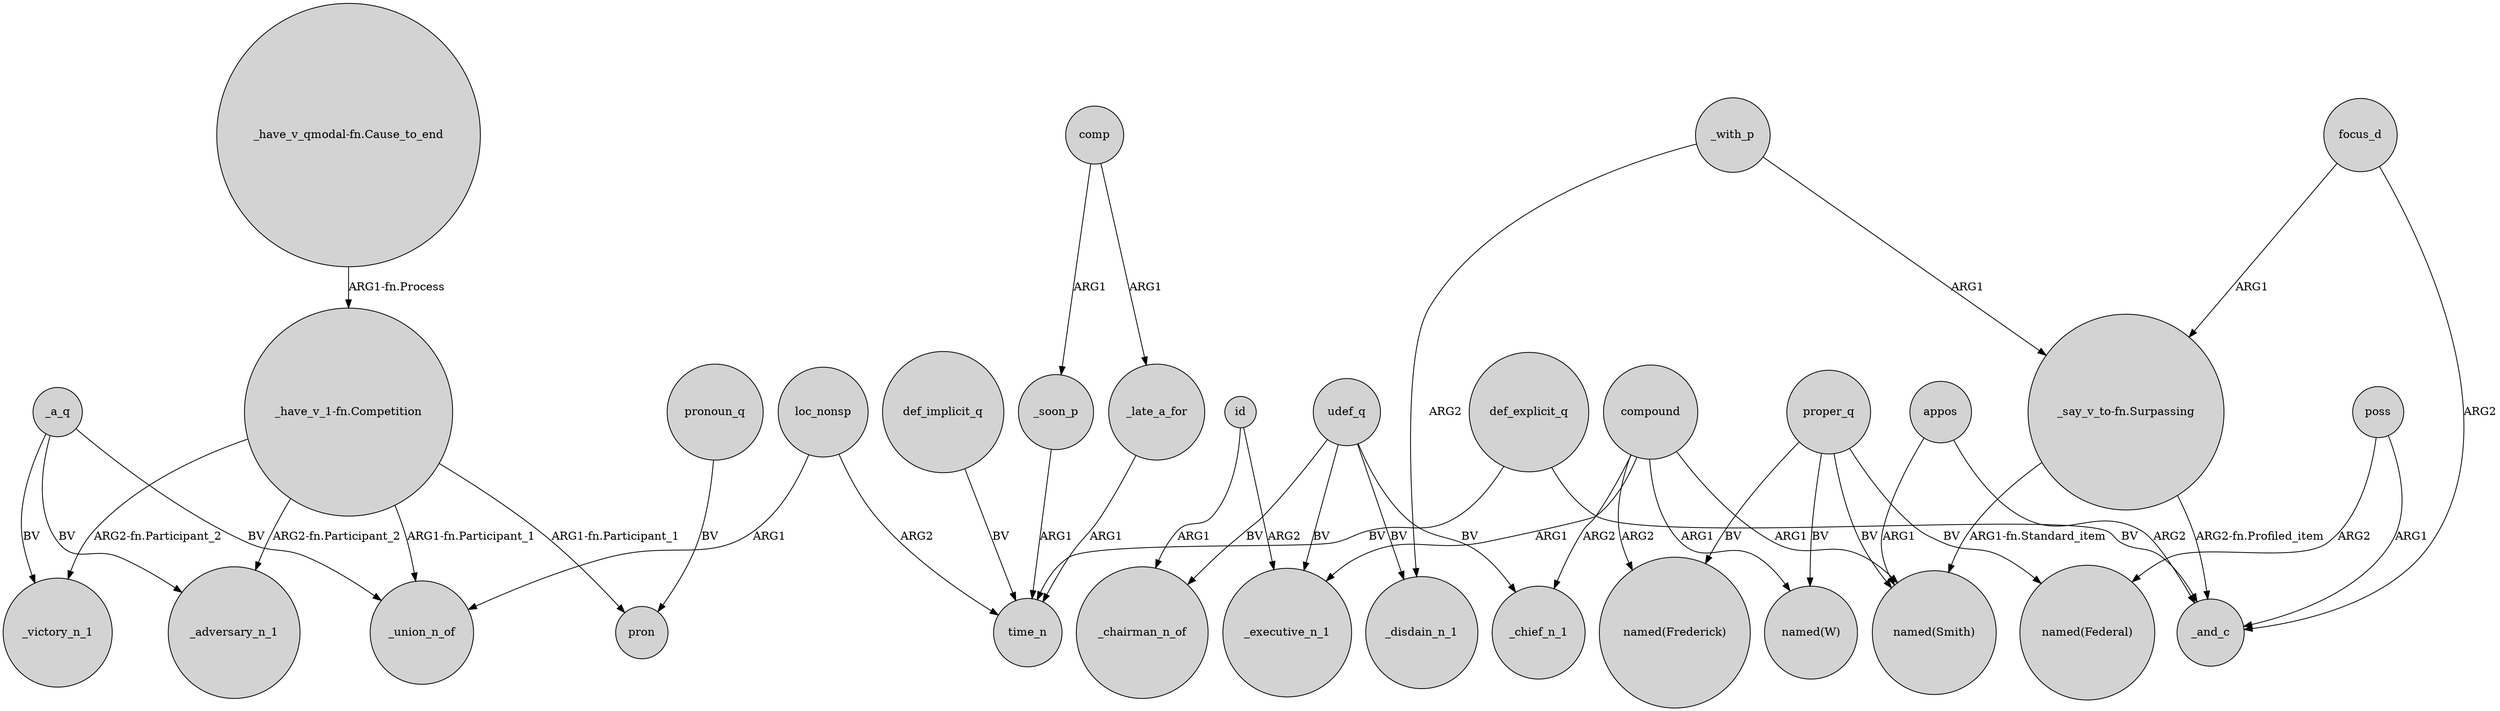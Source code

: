 digraph {
	node [shape=circle style=filled]
	"_have_v_qmodal-fn.Cause_to_end" -> "_have_v_1-fn.Competition" [label="ARG1-fn.Process"]
	id -> _chairman_n_of [label=ARG1]
	_a_q -> _adversary_n_1 [label=BV]
	compound -> _chief_n_1 [label=ARG2]
	appos -> _and_c [label=ARG2]
	proper_q -> "named(Frederick)" [label=BV]
	proper_q -> "named(Smith)" [label=BV]
	udef_q -> _chairman_n_of [label=BV]
	_with_p -> "_say_v_to-fn.Surpassing" [label=ARG1]
	id -> _executive_n_1 [label=ARG2]
	udef_q -> _chief_n_1 [label=BV]
	"_have_v_1-fn.Competition" -> pron [label="ARG1-fn.Participant_1"]
	_with_p -> _disdain_n_1 [label=ARG2]
	_a_q -> _victory_n_1 [label=BV]
	proper_q -> "named(Federal)" [label=BV]
	compound -> "named(Smith)" [label=ARG1]
	comp -> _soon_p [label=ARG1]
	loc_nonsp -> _union_n_of [label=ARG1]
	def_explicit_q -> _and_c [label=BV]
	compound -> "named(Frederick)" [label=ARG2]
	pronoun_q -> pron [label=BV]
	udef_q -> _executive_n_1 [label=BV]
	_soon_p -> time_n [label=ARG1]
	_a_q -> _union_n_of [label=BV]
	"_say_v_to-fn.Surpassing" -> "named(Smith)" [label="ARG1-fn.Standard_item"]
	_late_a_for -> time_n [label=ARG1]
	poss -> _and_c [label=ARG1]
	proper_q -> "named(W)" [label=BV]
	comp -> _late_a_for [label=ARG1]
	compound -> _executive_n_1 [label=ARG1]
	"_have_v_1-fn.Competition" -> _victory_n_1 [label="ARG2-fn.Participant_2"]
	poss -> "named(Federal)" [label=ARG2]
	"_say_v_to-fn.Surpassing" -> _and_c [label="ARG2-fn.Profiled_item"]
	udef_q -> _disdain_n_1 [label=BV]
	"_have_v_1-fn.Competition" -> _union_n_of [label="ARG1-fn.Participant_1"]
	focus_d -> "_say_v_to-fn.Surpassing" [label=ARG1]
	def_explicit_q -> time_n [label=BV]
	loc_nonsp -> time_n [label=ARG2]
	compound -> "named(W)" [label=ARG1]
	def_implicit_q -> time_n [label=BV]
	focus_d -> _and_c [label=ARG2]
	appos -> "named(Smith)" [label=ARG1]
	"_have_v_1-fn.Competition" -> _adversary_n_1 [label="ARG2-fn.Participant_2"]
}
